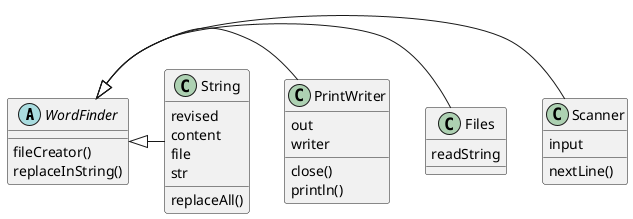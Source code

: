 @startuml

abstract class WordFinder {
fileCreator()
replaceInString()
}

class Scanner {
input
nextLine()
}

class Files {
readString
}

class PrintWriter {
out
writer
close()
println()
}

class String {
revised
content
file
str
replaceAll()
}

WordFinder <|- Scanner
WordFinder <|- Files
WordFinder <|- PrintWriter
WordFinder <|- String

@enduml